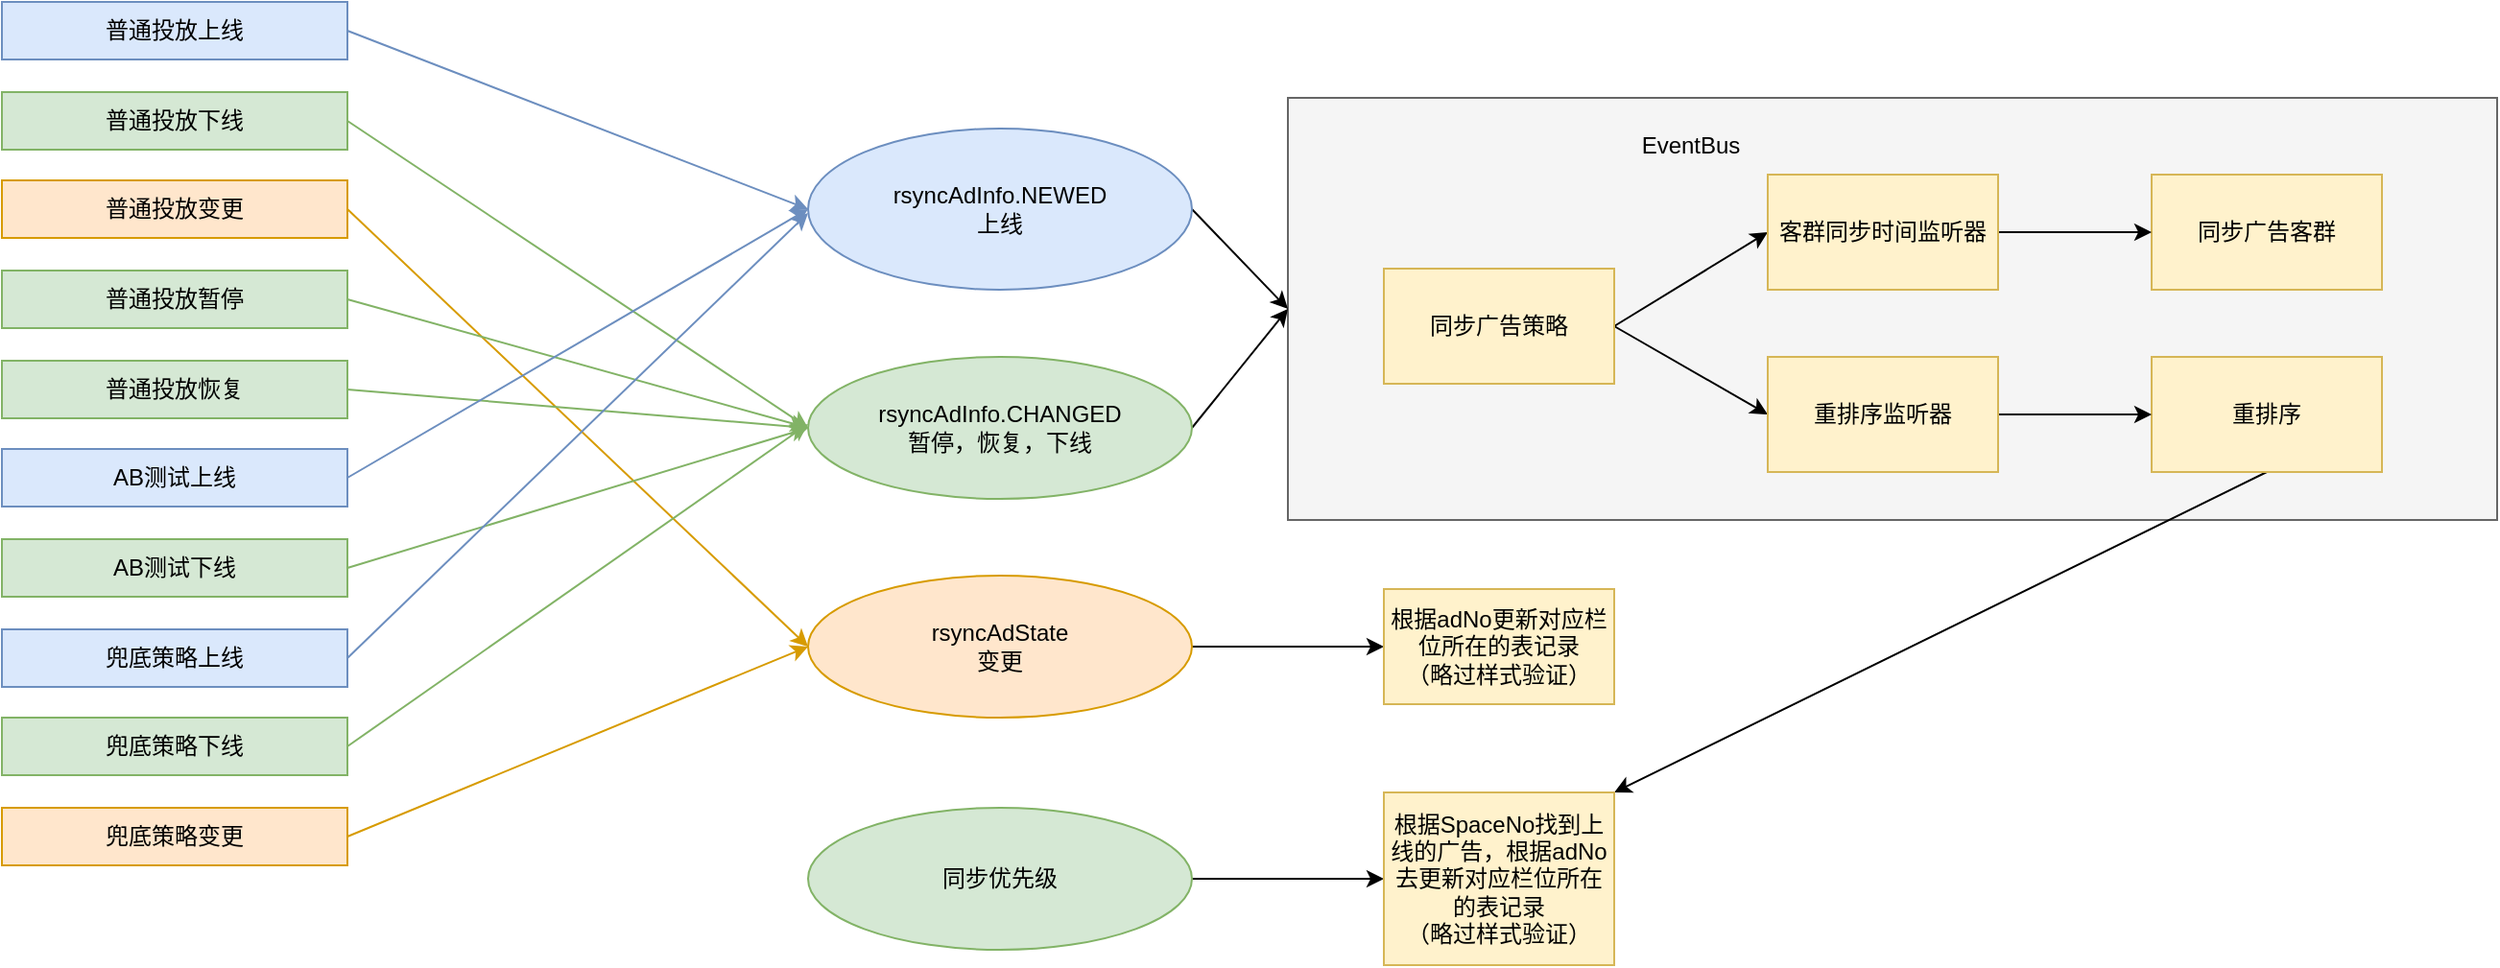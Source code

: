 <mxfile version="20.2.0" type="github">
  <diagram id="7bg6_q8TRJejnkU7T4GQ" name="第 1 页">
    <mxGraphModel dx="1065" dy="557" grid="1" gridSize="10" guides="1" tooltips="1" connect="1" arrows="1" fold="1" page="1" pageScale="1" pageWidth="827" pageHeight="1169" math="0" shadow="0">
      <root>
        <mxCell id="0" />
        <mxCell id="1" parent="0" />
        <mxCell id="Iu_L5aA--IFW2yE7fhGC-49" value="" style="rounded=0;whiteSpace=wrap;html=1;fillColor=#f5f5f5;fontColor=#333333;strokeColor=#666666;" vertex="1" parent="1">
          <mxGeometry x="700" y="380" width="630" height="220" as="geometry" />
        </mxCell>
        <mxCell id="Iu_L5aA--IFW2yE7fhGC-31" style="edgeStyle=none;rounded=0;orthogonalLoop=1;jettySize=auto;html=1;exitX=1;exitY=0.5;exitDx=0;exitDy=0;entryX=0;entryY=0.5;entryDx=0;entryDy=0;fillColor=#ffe6cc;strokeColor=#d79b00;" edge="1" parent="1" source="Iu_L5aA--IFW2yE7fhGC-14" target="Iu_L5aA--IFW2yE7fhGC-27">
          <mxGeometry relative="1" as="geometry" />
        </mxCell>
        <mxCell id="Iu_L5aA--IFW2yE7fhGC-14" value="普通投放变更" style="rounded=0;whiteSpace=wrap;html=1;fillColor=#FFB570;" vertex="1" parent="1">
          <mxGeometry x="30" y="423" width="180" height="30" as="geometry" />
        </mxCell>
        <mxCell id="Iu_L5aA--IFW2yE7fhGC-33" style="edgeStyle=none;rounded=0;orthogonalLoop=1;jettySize=auto;html=1;exitX=1;exitY=0.5;exitDx=0;exitDy=0;entryX=0;entryY=0.5;entryDx=0;entryDy=0;fillColor=#d5e8d4;strokeColor=#82b366;" edge="1" parent="1" source="Iu_L5aA--IFW2yE7fhGC-15" target="Iu_L5aA--IFW2yE7fhGC-26">
          <mxGeometry relative="1" as="geometry" />
        </mxCell>
        <mxCell id="Iu_L5aA--IFW2yE7fhGC-15" value="普通投放下线" style="rounded=0;whiteSpace=wrap;html=1;fillColor=#d5e8d4;strokeColor=#82b366;" vertex="1" parent="1">
          <mxGeometry x="30" y="377" width="180" height="30" as="geometry" />
        </mxCell>
        <mxCell id="Iu_L5aA--IFW2yE7fhGC-28" style="rounded=0;orthogonalLoop=1;jettySize=auto;html=1;exitX=1;exitY=0.5;exitDx=0;exitDy=0;entryX=0;entryY=0.5;entryDx=0;entryDy=0;fillColor=#dae8fc;strokeColor=#6c8ebf;" edge="1" parent="1" source="Iu_L5aA--IFW2yE7fhGC-16" target="Iu_L5aA--IFW2yE7fhGC-25">
          <mxGeometry relative="1" as="geometry" />
        </mxCell>
        <mxCell id="Iu_L5aA--IFW2yE7fhGC-16" value="普通投放上线" style="rounded=0;whiteSpace=wrap;html=1;fillColor=#dae8fc;strokeColor=#6c8ebf;" vertex="1" parent="1">
          <mxGeometry x="30" y="330" width="180" height="30" as="geometry" />
        </mxCell>
        <mxCell id="Iu_L5aA--IFW2yE7fhGC-35" style="edgeStyle=none;rounded=0;orthogonalLoop=1;jettySize=auto;html=1;exitX=1;exitY=0.5;exitDx=0;exitDy=0;entryX=0;entryY=0.5;entryDx=0;entryDy=0;fillColor=#d5e8d4;strokeColor=#82b366;" edge="1" parent="1" source="Iu_L5aA--IFW2yE7fhGC-18" target="Iu_L5aA--IFW2yE7fhGC-26">
          <mxGeometry relative="1" as="geometry" />
        </mxCell>
        <mxCell id="Iu_L5aA--IFW2yE7fhGC-18" value="普通投放恢复" style="rounded=0;whiteSpace=wrap;html=1;fillColor=#d5e8d4;strokeColor=#82b366;" vertex="1" parent="1">
          <mxGeometry x="30" y="517" width="180" height="30" as="geometry" />
        </mxCell>
        <mxCell id="Iu_L5aA--IFW2yE7fhGC-34" style="edgeStyle=none;rounded=0;orthogonalLoop=1;jettySize=auto;html=1;exitX=1;exitY=0.5;exitDx=0;exitDy=0;entryX=0;entryY=0.5;entryDx=0;entryDy=0;fillColor=#d5e8d4;strokeColor=#82b366;" edge="1" parent="1" source="Iu_L5aA--IFW2yE7fhGC-19" target="Iu_L5aA--IFW2yE7fhGC-26">
          <mxGeometry relative="1" as="geometry" />
        </mxCell>
        <mxCell id="Iu_L5aA--IFW2yE7fhGC-19" value="普通投放暂停" style="rounded=0;whiteSpace=wrap;html=1;fillColor=#d5e8d4;strokeColor=#82b366;" vertex="1" parent="1">
          <mxGeometry x="30" y="470" width="180" height="30" as="geometry" />
        </mxCell>
        <mxCell id="Iu_L5aA--IFW2yE7fhGC-29" style="edgeStyle=none;rounded=0;orthogonalLoop=1;jettySize=auto;html=1;exitX=1;exitY=0.5;exitDx=0;exitDy=0;entryX=0;entryY=0.5;entryDx=0;entryDy=0;fillColor=#dae8fc;strokeColor=#6c8ebf;" edge="1" parent="1" source="Iu_L5aA--IFW2yE7fhGC-20" target="Iu_L5aA--IFW2yE7fhGC-25">
          <mxGeometry relative="1" as="geometry" />
        </mxCell>
        <mxCell id="Iu_L5aA--IFW2yE7fhGC-20" value="AB测试上线" style="rounded=0;whiteSpace=wrap;html=1;fillColor=#dae8fc;strokeColor=#6c8ebf;" vertex="1" parent="1">
          <mxGeometry x="30" y="563" width="180" height="30" as="geometry" />
        </mxCell>
        <mxCell id="Iu_L5aA--IFW2yE7fhGC-36" style="edgeStyle=none;rounded=0;orthogonalLoop=1;jettySize=auto;html=1;exitX=1;exitY=0.5;exitDx=0;exitDy=0;entryX=0;entryY=0.5;entryDx=0;entryDy=0;fillColor=#d5e8d4;strokeColor=#82b366;" edge="1" parent="1" source="Iu_L5aA--IFW2yE7fhGC-21" target="Iu_L5aA--IFW2yE7fhGC-26">
          <mxGeometry relative="1" as="geometry" />
        </mxCell>
        <mxCell id="Iu_L5aA--IFW2yE7fhGC-21" value="AB测试下线" style="rounded=0;whiteSpace=wrap;html=1;fillColor=#d5e8d4;strokeColor=#82b366;" vertex="1" parent="1">
          <mxGeometry x="30" y="610" width="180" height="30" as="geometry" />
        </mxCell>
        <mxCell id="Iu_L5aA--IFW2yE7fhGC-30" style="edgeStyle=none;rounded=0;orthogonalLoop=1;jettySize=auto;html=1;exitX=1;exitY=0.5;exitDx=0;exitDy=0;fillColor=#dae8fc;strokeColor=#6c8ebf;" edge="1" parent="1" source="Iu_L5aA--IFW2yE7fhGC-22">
          <mxGeometry relative="1" as="geometry">
            <mxPoint x="450" y="440" as="targetPoint" />
          </mxGeometry>
        </mxCell>
        <mxCell id="Iu_L5aA--IFW2yE7fhGC-22" value="兜底策略上线" style="rounded=0;whiteSpace=wrap;html=1;fillColor=#dae8fc;strokeColor=#6c8ebf;" vertex="1" parent="1">
          <mxGeometry x="30" y="657" width="180" height="30" as="geometry" />
        </mxCell>
        <mxCell id="Iu_L5aA--IFW2yE7fhGC-37" style="edgeStyle=none;rounded=0;orthogonalLoop=1;jettySize=auto;html=1;exitX=1;exitY=0.5;exitDx=0;exitDy=0;fillColor=#d5e8d4;strokeColor=#82b366;" edge="1" parent="1" source="Iu_L5aA--IFW2yE7fhGC-23">
          <mxGeometry relative="1" as="geometry">
            <mxPoint x="450" y="550" as="targetPoint" />
          </mxGeometry>
        </mxCell>
        <mxCell id="Iu_L5aA--IFW2yE7fhGC-23" value="兜底策略下线" style="rounded=0;whiteSpace=wrap;html=1;fillColor=#d5e8d4;strokeColor=#82b366;" vertex="1" parent="1">
          <mxGeometry x="30" y="703" width="180" height="30" as="geometry" />
        </mxCell>
        <mxCell id="Iu_L5aA--IFW2yE7fhGC-32" style="edgeStyle=none;rounded=0;orthogonalLoop=1;jettySize=auto;html=1;exitX=1;exitY=0.5;exitDx=0;exitDy=0;entryX=0;entryY=0.5;entryDx=0;entryDy=0;fillColor=#ffe6cc;strokeColor=#d79b00;" edge="1" parent="1" source="Iu_L5aA--IFW2yE7fhGC-24" target="Iu_L5aA--IFW2yE7fhGC-27">
          <mxGeometry relative="1" as="geometry" />
        </mxCell>
        <mxCell id="Iu_L5aA--IFW2yE7fhGC-24" value="兜底策略变更" style="rounded=0;whiteSpace=wrap;html=1;fillColor=#FFB570;" vertex="1" parent="1">
          <mxGeometry x="30" y="750" width="180" height="30" as="geometry" />
        </mxCell>
        <mxCell id="Iu_L5aA--IFW2yE7fhGC-50" style="edgeStyle=none;rounded=0;orthogonalLoop=1;jettySize=auto;html=1;exitX=1;exitY=0.5;exitDx=0;exitDy=0;entryX=0;entryY=0.5;entryDx=0;entryDy=0;" edge="1" parent="1" source="Iu_L5aA--IFW2yE7fhGC-25" target="Iu_L5aA--IFW2yE7fhGC-49">
          <mxGeometry relative="1" as="geometry" />
        </mxCell>
        <mxCell id="Iu_L5aA--IFW2yE7fhGC-25" value="rsyncAdInfo.NEWED&lt;br&gt;上线" style="ellipse;whiteSpace=wrap;html=1;fillColor=#dae8fc;strokeColor=#6c8ebf;" vertex="1" parent="1">
          <mxGeometry x="450" y="396" width="200" height="84" as="geometry" />
        </mxCell>
        <mxCell id="Iu_L5aA--IFW2yE7fhGC-51" style="edgeStyle=none;rounded=0;orthogonalLoop=1;jettySize=auto;html=1;exitX=1;exitY=0.5;exitDx=0;exitDy=0;entryX=0;entryY=0.5;entryDx=0;entryDy=0;" edge="1" parent="1" source="Iu_L5aA--IFW2yE7fhGC-26" target="Iu_L5aA--IFW2yE7fhGC-49">
          <mxGeometry relative="1" as="geometry">
            <mxPoint x="700" y="490" as="targetPoint" />
          </mxGeometry>
        </mxCell>
        <mxCell id="Iu_L5aA--IFW2yE7fhGC-26" value="rsyncAdInfo.CHANGED&lt;br&gt;暂停，恢复，下线" style="ellipse;whiteSpace=wrap;html=1;fillColor=#d5e8d4;strokeColor=#82b366;" vertex="1" parent="1">
          <mxGeometry x="450" y="515" width="200" height="74" as="geometry" />
        </mxCell>
        <mxCell id="Iu_L5aA--IFW2yE7fhGC-54" style="edgeStyle=none;rounded=0;orthogonalLoop=1;jettySize=auto;html=1;exitX=1;exitY=0.5;exitDx=0;exitDy=0;entryX=0;entryY=0.5;entryDx=0;entryDy=0;" edge="1" parent="1" source="Iu_L5aA--IFW2yE7fhGC-27" target="Iu_L5aA--IFW2yE7fhGC-53">
          <mxGeometry relative="1" as="geometry" />
        </mxCell>
        <mxCell id="Iu_L5aA--IFW2yE7fhGC-27" value="rsyncAdState&lt;br&gt;变更" style="ellipse;whiteSpace=wrap;html=1;fillColor=#ffe6cc;strokeColor=#d79b00;" vertex="1" parent="1">
          <mxGeometry x="450" y="629" width="200" height="74" as="geometry" />
        </mxCell>
        <mxCell id="Iu_L5aA--IFW2yE7fhGC-38" value="普通投放变更" style="rounded=0;whiteSpace=wrap;html=1;fillColor=#ffe6cc;strokeColor=#d79b00;" vertex="1" parent="1">
          <mxGeometry x="30" y="423" width="180" height="30" as="geometry" />
        </mxCell>
        <mxCell id="Iu_L5aA--IFW2yE7fhGC-39" value="兜底策略变更" style="rounded=0;whiteSpace=wrap;html=1;fillColor=#ffe6cc;strokeColor=#d79b00;" vertex="1" parent="1">
          <mxGeometry x="30" y="750" width="180" height="30" as="geometry" />
        </mxCell>
        <mxCell id="Iu_L5aA--IFW2yE7fhGC-61" style="edgeStyle=none;rounded=0;orthogonalLoop=1;jettySize=auto;html=1;exitX=1;exitY=0.5;exitDx=0;exitDy=0;entryX=0;entryY=0.5;entryDx=0;entryDy=0;" edge="1" parent="1" source="Iu_L5aA--IFW2yE7fhGC-44" target="Iu_L5aA--IFW2yE7fhGC-58">
          <mxGeometry relative="1" as="geometry" />
        </mxCell>
        <mxCell id="Iu_L5aA--IFW2yE7fhGC-63" style="edgeStyle=none;rounded=0;orthogonalLoop=1;jettySize=auto;html=1;exitX=1;exitY=0.5;exitDx=0;exitDy=0;entryX=0;entryY=0.5;entryDx=0;entryDy=0;" edge="1" parent="1" source="Iu_L5aA--IFW2yE7fhGC-44" target="Iu_L5aA--IFW2yE7fhGC-59">
          <mxGeometry relative="1" as="geometry" />
        </mxCell>
        <mxCell id="Iu_L5aA--IFW2yE7fhGC-44" value="同步广告策略" style="rounded=0;whiteSpace=wrap;html=1;fillColor=#fff2cc;strokeColor=#d6b656;" vertex="1" parent="1">
          <mxGeometry x="750" y="469" width="120" height="60" as="geometry" />
        </mxCell>
        <mxCell id="Iu_L5aA--IFW2yE7fhGC-45" value="同步广告客群" style="rounded=0;whiteSpace=wrap;html=1;fillColor=#fff2cc;strokeColor=#d6b656;" vertex="1" parent="1">
          <mxGeometry x="1150" y="420" width="120" height="60" as="geometry" />
        </mxCell>
        <mxCell id="Iu_L5aA--IFW2yE7fhGC-70" style="edgeStyle=none;rounded=0;orthogonalLoop=1;jettySize=auto;html=1;exitX=0.5;exitY=1;exitDx=0;exitDy=0;entryX=1;entryY=0;entryDx=0;entryDy=0;" edge="1" parent="1" source="Iu_L5aA--IFW2yE7fhGC-46" target="Iu_L5aA--IFW2yE7fhGC-56">
          <mxGeometry relative="1" as="geometry" />
        </mxCell>
        <mxCell id="Iu_L5aA--IFW2yE7fhGC-46" value="重排序" style="rounded=0;whiteSpace=wrap;html=1;fillColor=#fff2cc;strokeColor=#d6b656;" vertex="1" parent="1">
          <mxGeometry x="1150" y="515" width="120" height="60" as="geometry" />
        </mxCell>
        <mxCell id="Iu_L5aA--IFW2yE7fhGC-53" value="根据adNo更新对应栏位所在的表记录&lt;br&gt;（略过样式验证）" style="rounded=0;whiteSpace=wrap;html=1;fillColor=#fff2cc;strokeColor=#d6b656;" vertex="1" parent="1">
          <mxGeometry x="750" y="636" width="120" height="60" as="geometry" />
        </mxCell>
        <mxCell id="Iu_L5aA--IFW2yE7fhGC-57" style="edgeStyle=none;rounded=0;orthogonalLoop=1;jettySize=auto;html=1;exitX=1;exitY=0.5;exitDx=0;exitDy=0;entryX=0;entryY=0.5;entryDx=0;entryDy=0;" edge="1" parent="1" source="Iu_L5aA--IFW2yE7fhGC-55" target="Iu_L5aA--IFW2yE7fhGC-56">
          <mxGeometry relative="1" as="geometry" />
        </mxCell>
        <mxCell id="Iu_L5aA--IFW2yE7fhGC-55" value="同步优先级" style="ellipse;whiteSpace=wrap;html=1;fillColor=#d5e8d4;strokeColor=#82b366;" vertex="1" parent="1">
          <mxGeometry x="450" y="750" width="200" height="74" as="geometry" />
        </mxCell>
        <mxCell id="Iu_L5aA--IFW2yE7fhGC-56" value="根据SpaceNo找到上线的广告，根据adNo去更新对应栏位所在的表记录&lt;br&gt;（略过样式验证）" style="rounded=0;whiteSpace=wrap;html=1;fillColor=#fff2cc;strokeColor=#d6b656;" vertex="1" parent="1">
          <mxGeometry x="750" y="742" width="120" height="90" as="geometry" />
        </mxCell>
        <mxCell id="Iu_L5aA--IFW2yE7fhGC-67" style="edgeStyle=none;rounded=0;orthogonalLoop=1;jettySize=auto;html=1;exitX=1;exitY=0.5;exitDx=0;exitDy=0;" edge="1" parent="1" source="Iu_L5aA--IFW2yE7fhGC-58" target="Iu_L5aA--IFW2yE7fhGC-45">
          <mxGeometry relative="1" as="geometry" />
        </mxCell>
        <mxCell id="Iu_L5aA--IFW2yE7fhGC-58" value="客群同步时间监听器" style="rounded=0;whiteSpace=wrap;html=1;fillColor=#fff2cc;strokeColor=#d6b656;" vertex="1" parent="1">
          <mxGeometry x="950" y="420" width="120" height="60" as="geometry" />
        </mxCell>
        <mxCell id="Iu_L5aA--IFW2yE7fhGC-68" style="edgeStyle=none;rounded=0;orthogonalLoop=1;jettySize=auto;html=1;exitX=1;exitY=0.5;exitDx=0;exitDy=0;entryX=0;entryY=0.5;entryDx=0;entryDy=0;" edge="1" parent="1" source="Iu_L5aA--IFW2yE7fhGC-59" target="Iu_L5aA--IFW2yE7fhGC-46">
          <mxGeometry relative="1" as="geometry" />
        </mxCell>
        <mxCell id="Iu_L5aA--IFW2yE7fhGC-59" value="重排序监听器" style="rounded=0;whiteSpace=wrap;html=1;fillColor=#fff2cc;strokeColor=#d6b656;" vertex="1" parent="1">
          <mxGeometry x="950" y="515" width="120" height="60" as="geometry" />
        </mxCell>
        <mxCell id="Iu_L5aA--IFW2yE7fhGC-65" value="EventBus" style="text;html=1;strokeColor=none;fillColor=none;align=center;verticalAlign=middle;whiteSpace=wrap;rounded=0;" vertex="1" parent="1">
          <mxGeometry x="880" y="390" width="60" height="30" as="geometry" />
        </mxCell>
      </root>
    </mxGraphModel>
  </diagram>
</mxfile>
